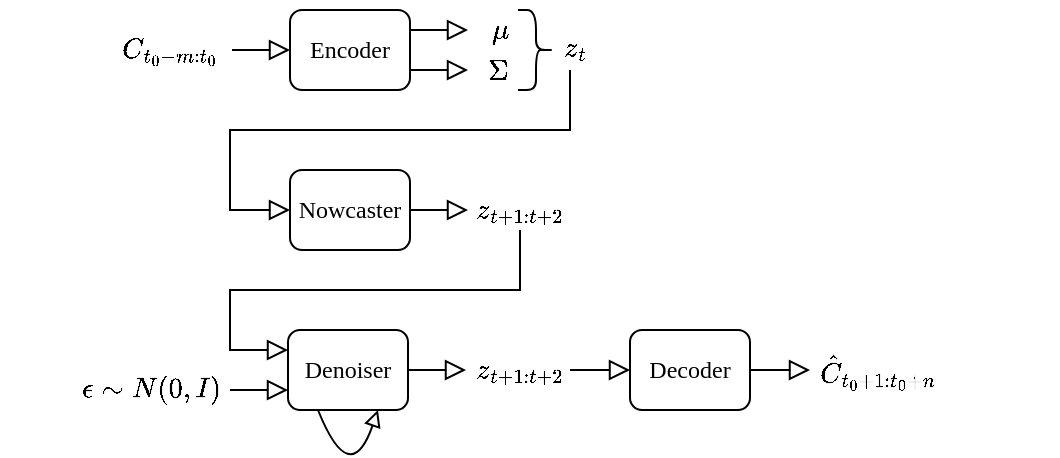 <mxfile version="22.0.4" type="github">
  <diagram id="C5RBs43oDa-KdzZeNtuy" name="Page-1">
    <mxGraphModel dx="3089" dy="1369" grid="1" gridSize="10" guides="1" tooltips="1" connect="1" arrows="1" fold="1" page="1" pageScale="1" pageWidth="827" pageHeight="1169" math="1" shadow="0">
      <root>
        <mxCell id="WIyWlLk6GJQsqaUBKTNV-0" />
        <mxCell id="WIyWlLk6GJQsqaUBKTNV-1" parent="WIyWlLk6GJQsqaUBKTNV-0" />
        <mxCell id="WIyWlLk6GJQsqaUBKTNV-3" value="&lt;font style=&quot;font-size: 12px;&quot; face=&quot;Times New Roman&quot;&gt;Encoder&lt;/font&gt;" style="rounded=1;whiteSpace=wrap;html=1;fontSize=12;glass=0;strokeWidth=1;shadow=0;" parent="WIyWlLk6GJQsqaUBKTNV-1" vertex="1">
          <mxGeometry x="140" y="80" width="60" height="40" as="geometry" />
        </mxCell>
        <mxCell id="C5q7l24iI4XxRk2PnPij-5" value="$$\mu$$" style="text;html=1;align=center;verticalAlign=middle;resizable=0;points=[];autosize=1;strokeColor=none;fillColor=none;" vertex="1" parent="WIyWlLk6GJQsqaUBKTNV-1">
          <mxGeometry x="210" y="75" width="70" height="30" as="geometry" />
        </mxCell>
        <mxCell id="C5q7l24iI4XxRk2PnPij-6" value="$$\Sigma$$" style="text;html=1;align=center;verticalAlign=middle;resizable=0;points=[];autosize=1;strokeColor=none;fillColor=none;" vertex="1" parent="WIyWlLk6GJQsqaUBKTNV-1">
          <mxGeometry x="199" y="95" width="90" height="30" as="geometry" />
        </mxCell>
        <mxCell id="C5q7l24iI4XxRk2PnPij-8" value="" style="shape=curlyBracket;whiteSpace=wrap;html=1;rounded=1;flipH=1;labelPosition=right;verticalLabelPosition=middle;align=left;verticalAlign=middle;rotation=90;size=0.5;direction=south;" vertex="1" parent="WIyWlLk6GJQsqaUBKTNV-1">
          <mxGeometry x="243" y="91" width="40" height="18" as="geometry" />
        </mxCell>
        <mxCell id="C5q7l24iI4XxRk2PnPij-10" value="$$z_{t}$$" style="text;html=1;align=center;verticalAlign=middle;resizable=0;points=[];autosize=1;strokeColor=none;fillColor=none;" vertex="1" parent="WIyWlLk6GJQsqaUBKTNV-1">
          <mxGeometry x="247" y="84.48" width="70" height="30" as="geometry" />
        </mxCell>
        <mxCell id="C5q7l24iI4XxRk2PnPij-12" value="&lt;font style=&quot;font-size: 12px;&quot; face=&quot;Times New Roman&quot;&gt;Decoder&lt;/font&gt;" style="rounded=1;whiteSpace=wrap;html=1;fontSize=12;glass=0;strokeWidth=1;shadow=0;" vertex="1" parent="WIyWlLk6GJQsqaUBKTNV-1">
          <mxGeometry x="310" y="240" width="60" height="40" as="geometry" />
        </mxCell>
        <mxCell id="C5q7l24iI4XxRk2PnPij-13" value="$$C_{t_{0}-m:t_{0}}$$" style="text;html=1;align=center;verticalAlign=middle;resizable=0;points=[];autosize=1;strokeColor=none;fillColor=none;" vertex="1" parent="WIyWlLk6GJQsqaUBKTNV-1">
          <mxGeometry x="10" y="85" width="140" height="30" as="geometry" />
        </mxCell>
        <mxCell id="C5q7l24iI4XxRk2PnPij-15" value="" style="rounded=0;html=1;jettySize=auto;orthogonalLoop=1;fontSize=11;endArrow=block;endFill=0;endSize=8;strokeWidth=1;shadow=0;labelBackgroundColor=none;edgeStyle=orthogonalEdgeStyle;exitX=1;exitY=0.25;exitDx=0;exitDy=0;" edge="1" parent="WIyWlLk6GJQsqaUBKTNV-1">
          <mxGeometry relative="1" as="geometry">
            <mxPoint x="111" y="100" as="sourcePoint" />
            <mxPoint x="140" y="100" as="targetPoint" />
            <Array as="points">
              <mxPoint x="120" y="99.91" />
              <mxPoint x="120" y="99.91" />
            </Array>
          </mxGeometry>
        </mxCell>
        <mxCell id="C5q7l24iI4XxRk2PnPij-17" value="" style="edgeStyle=segmentEdgeStyle;endArrow=block;html=1;curved=0;rounded=0;endSize=8;startSize=8;endFill=0;" edge="1" parent="WIyWlLk6GJQsqaUBKTNV-1">
          <mxGeometry width="50" height="50" relative="1" as="geometry">
            <mxPoint x="280" y="110" as="sourcePoint" />
            <mxPoint x="140" y="180" as="targetPoint" />
            <Array as="points">
              <mxPoint x="280" y="140" />
              <mxPoint x="110" y="140" />
              <mxPoint x="110" y="180" />
            </Array>
          </mxGeometry>
        </mxCell>
        <mxCell id="C5q7l24iI4XxRk2PnPij-18" value="&lt;font style=&quot;font-size: 12px;&quot; face=&quot;Times New Roman&quot;&gt;Nowcaster&lt;/font&gt;" style="rounded=1;whiteSpace=wrap;html=1;fontSize=12;glass=0;strokeWidth=1;shadow=0;" vertex="1" parent="WIyWlLk6GJQsqaUBKTNV-1">
          <mxGeometry x="140" y="160" width="60" height="40" as="geometry" />
        </mxCell>
        <mxCell id="C5q7l24iI4XxRk2PnPij-19" value="" style="rounded=0;html=1;jettySize=auto;orthogonalLoop=1;fontSize=11;endArrow=block;endFill=0;endSize=8;strokeWidth=1;shadow=0;labelBackgroundColor=none;edgeStyle=orthogonalEdgeStyle;exitX=1;exitY=0.25;exitDx=0;exitDy=0;" edge="1" parent="WIyWlLk6GJQsqaUBKTNV-1">
          <mxGeometry relative="1" as="geometry">
            <mxPoint x="200" y="90" as="sourcePoint" />
            <mxPoint x="229" y="90" as="targetPoint" />
            <Array as="points">
              <mxPoint x="209" y="90.01" />
              <mxPoint x="209" y="90.01" />
            </Array>
          </mxGeometry>
        </mxCell>
        <mxCell id="C5q7l24iI4XxRk2PnPij-20" value="" style="rounded=0;html=1;jettySize=auto;orthogonalLoop=1;fontSize=11;endArrow=block;endFill=0;endSize=8;strokeWidth=1;shadow=0;labelBackgroundColor=none;edgeStyle=orthogonalEdgeStyle;exitX=1;exitY=0.25;exitDx=0;exitDy=0;" edge="1" parent="WIyWlLk6GJQsqaUBKTNV-1">
          <mxGeometry relative="1" as="geometry">
            <mxPoint x="200" y="110" as="sourcePoint" />
            <mxPoint x="229" y="110" as="targetPoint" />
            <Array as="points">
              <mxPoint x="209" y="109.75" />
              <mxPoint x="209" y="109.75" />
            </Array>
          </mxGeometry>
        </mxCell>
        <mxCell id="C5q7l24iI4XxRk2PnPij-21" value="" style="rounded=0;html=1;jettySize=auto;orthogonalLoop=1;fontSize=11;endArrow=block;endFill=0;endSize=8;strokeWidth=1;shadow=0;labelBackgroundColor=none;edgeStyle=orthogonalEdgeStyle;exitX=1;exitY=0.25;exitDx=0;exitDy=0;" edge="1" parent="WIyWlLk6GJQsqaUBKTNV-1">
          <mxGeometry relative="1" as="geometry">
            <mxPoint x="200" y="180" as="sourcePoint" />
            <mxPoint x="229" y="180" as="targetPoint" />
            <Array as="points">
              <mxPoint x="209" y="179.75" />
              <mxPoint x="209" y="179.75" />
            </Array>
          </mxGeometry>
        </mxCell>
        <mxCell id="C5q7l24iI4XxRk2PnPij-22" value="$$z_{t+1:t+2}$$" style="text;html=1;align=center;verticalAlign=middle;resizable=0;points=[];autosize=1;strokeColor=none;fillColor=none;" vertex="1" parent="WIyWlLk6GJQsqaUBKTNV-1">
          <mxGeometry x="199" y="165" width="110" height="30" as="geometry" />
        </mxCell>
        <mxCell id="C5q7l24iI4XxRk2PnPij-23" value="" style="edgeStyle=segmentEdgeStyle;endArrow=block;html=1;curved=0;rounded=0;endSize=8;startSize=8;endFill=0;" edge="1" parent="WIyWlLk6GJQsqaUBKTNV-1" target="C5q7l24iI4XxRk2PnPij-24">
          <mxGeometry width="50" height="50" relative="1" as="geometry">
            <mxPoint x="255" y="190" as="sourcePoint" />
            <mxPoint x="140" y="260" as="targetPoint" />
            <Array as="points">
              <mxPoint x="255" y="220" />
              <mxPoint x="110" y="220" />
              <mxPoint x="110" y="250" />
            </Array>
          </mxGeometry>
        </mxCell>
        <mxCell id="C5q7l24iI4XxRk2PnPij-24" value="&lt;font style=&quot;font-size: 12px;&quot; face=&quot;Times New Roman&quot;&gt;Denoiser&lt;/font&gt;" style="rounded=1;whiteSpace=wrap;html=1;fontSize=12;glass=0;strokeWidth=1;shadow=0;" vertex="1" parent="WIyWlLk6GJQsqaUBKTNV-1">
          <mxGeometry x="139" y="240" width="60" height="40" as="geometry" />
        </mxCell>
        <mxCell id="C5q7l24iI4XxRk2PnPij-25" value="" style="rounded=0;html=1;jettySize=auto;orthogonalLoop=1;fontSize=11;endArrow=block;endFill=0;endSize=8;strokeWidth=1;shadow=0;labelBackgroundColor=none;edgeStyle=orthogonalEdgeStyle;exitX=1;exitY=0.25;exitDx=0;exitDy=0;" edge="1" parent="WIyWlLk6GJQsqaUBKTNV-1">
          <mxGeometry relative="1" as="geometry">
            <mxPoint x="110" y="270" as="sourcePoint" />
            <mxPoint x="139" y="270" as="targetPoint" />
            <Array as="points">
              <mxPoint x="119" y="269.91" />
              <mxPoint x="119" y="269.91" />
            </Array>
          </mxGeometry>
        </mxCell>
        <mxCell id="C5q7l24iI4XxRk2PnPij-26" value="$$\epsilon \sim N(0, I)$$" style="text;html=1;align=center;verticalAlign=middle;resizable=0;points=[];autosize=1;strokeColor=none;fillColor=none;" vertex="1" parent="WIyWlLk6GJQsqaUBKTNV-1">
          <mxGeometry x="-5" y="255" width="150" height="30" as="geometry" />
        </mxCell>
        <mxCell id="C5q7l24iI4XxRk2PnPij-27" value="$$z_{t+1:t+2}$$" style="text;html=1;align=center;verticalAlign=middle;resizable=0;points=[];autosize=1;strokeColor=none;fillColor=none;" vertex="1" parent="WIyWlLk6GJQsqaUBKTNV-1">
          <mxGeometry x="199" y="245" width="110" height="30" as="geometry" />
        </mxCell>
        <mxCell id="C5q7l24iI4XxRk2PnPij-29" value="" style="rounded=0;html=1;jettySize=auto;orthogonalLoop=1;fontSize=11;endArrow=block;endFill=0;endSize=8;strokeWidth=1;shadow=0;labelBackgroundColor=none;edgeStyle=orthogonalEdgeStyle;exitX=1;exitY=0.25;exitDx=0;exitDy=0;" edge="1" parent="WIyWlLk6GJQsqaUBKTNV-1">
          <mxGeometry relative="1" as="geometry">
            <mxPoint x="199" y="260" as="sourcePoint" />
            <mxPoint x="228" y="260" as="targetPoint" />
            <Array as="points">
              <mxPoint x="208" y="259.91" />
              <mxPoint x="208" y="259.91" />
            </Array>
          </mxGeometry>
        </mxCell>
        <mxCell id="C5q7l24iI4XxRk2PnPij-31" value="" style="curved=1;endArrow=block;html=1;rounded=0;exitX=0.25;exitY=1;exitDx=0;exitDy=0;entryX=0.75;entryY=1;entryDx=0;entryDy=0;endFill=0;" edge="1" parent="WIyWlLk6GJQsqaUBKTNV-1" source="C5q7l24iI4XxRk2PnPij-24" target="C5q7l24iI4XxRk2PnPij-24">
          <mxGeometry width="50" height="50" relative="1" as="geometry">
            <mxPoint x="144" y="280" as="sourcePoint" />
            <mxPoint x="194" y="280" as="targetPoint" />
            <Array as="points">
              <mxPoint x="170" y="320" />
            </Array>
          </mxGeometry>
        </mxCell>
        <mxCell id="C5q7l24iI4XxRk2PnPij-32" value="" style="rounded=0;html=1;jettySize=auto;orthogonalLoop=1;fontSize=11;endArrow=block;endFill=0;endSize=8;strokeWidth=1;shadow=0;labelBackgroundColor=none;edgeStyle=orthogonalEdgeStyle;exitX=1;exitY=0.25;exitDx=0;exitDy=0;" edge="1" parent="WIyWlLk6GJQsqaUBKTNV-1">
          <mxGeometry relative="1" as="geometry">
            <mxPoint x="280" y="260" as="sourcePoint" />
            <mxPoint x="310" y="260" as="targetPoint" />
            <Array as="points">
              <mxPoint x="290" y="259.91" />
              <mxPoint x="290" y="259.91" />
            </Array>
          </mxGeometry>
        </mxCell>
        <mxCell id="C5q7l24iI4XxRk2PnPij-33" value="" style="rounded=0;html=1;jettySize=auto;orthogonalLoop=1;fontSize=11;endArrow=block;endFill=0;endSize=8;strokeWidth=1;shadow=0;labelBackgroundColor=none;edgeStyle=orthogonalEdgeStyle;exitX=1;exitY=0.25;exitDx=0;exitDy=0;" edge="1" parent="WIyWlLk6GJQsqaUBKTNV-1">
          <mxGeometry relative="1" as="geometry">
            <mxPoint x="370" y="260" as="sourcePoint" />
            <mxPoint x="400" y="260" as="targetPoint" />
            <Array as="points">
              <mxPoint x="380" y="259.91" />
              <mxPoint x="380" y="259.91" />
            </Array>
          </mxGeometry>
        </mxCell>
        <mxCell id="C5q7l24iI4XxRk2PnPij-34" value="$$\hat{C}_{t_{0}+1:t_{0}+n}$$" style="text;html=1;align=center;verticalAlign=middle;resizable=0;points=[];autosize=1;strokeColor=none;fillColor=none;" vertex="1" parent="WIyWlLk6GJQsqaUBKTNV-1">
          <mxGeometry x="344" y="245" width="180" height="30" as="geometry" />
        </mxCell>
      </root>
    </mxGraphModel>
  </diagram>
</mxfile>
